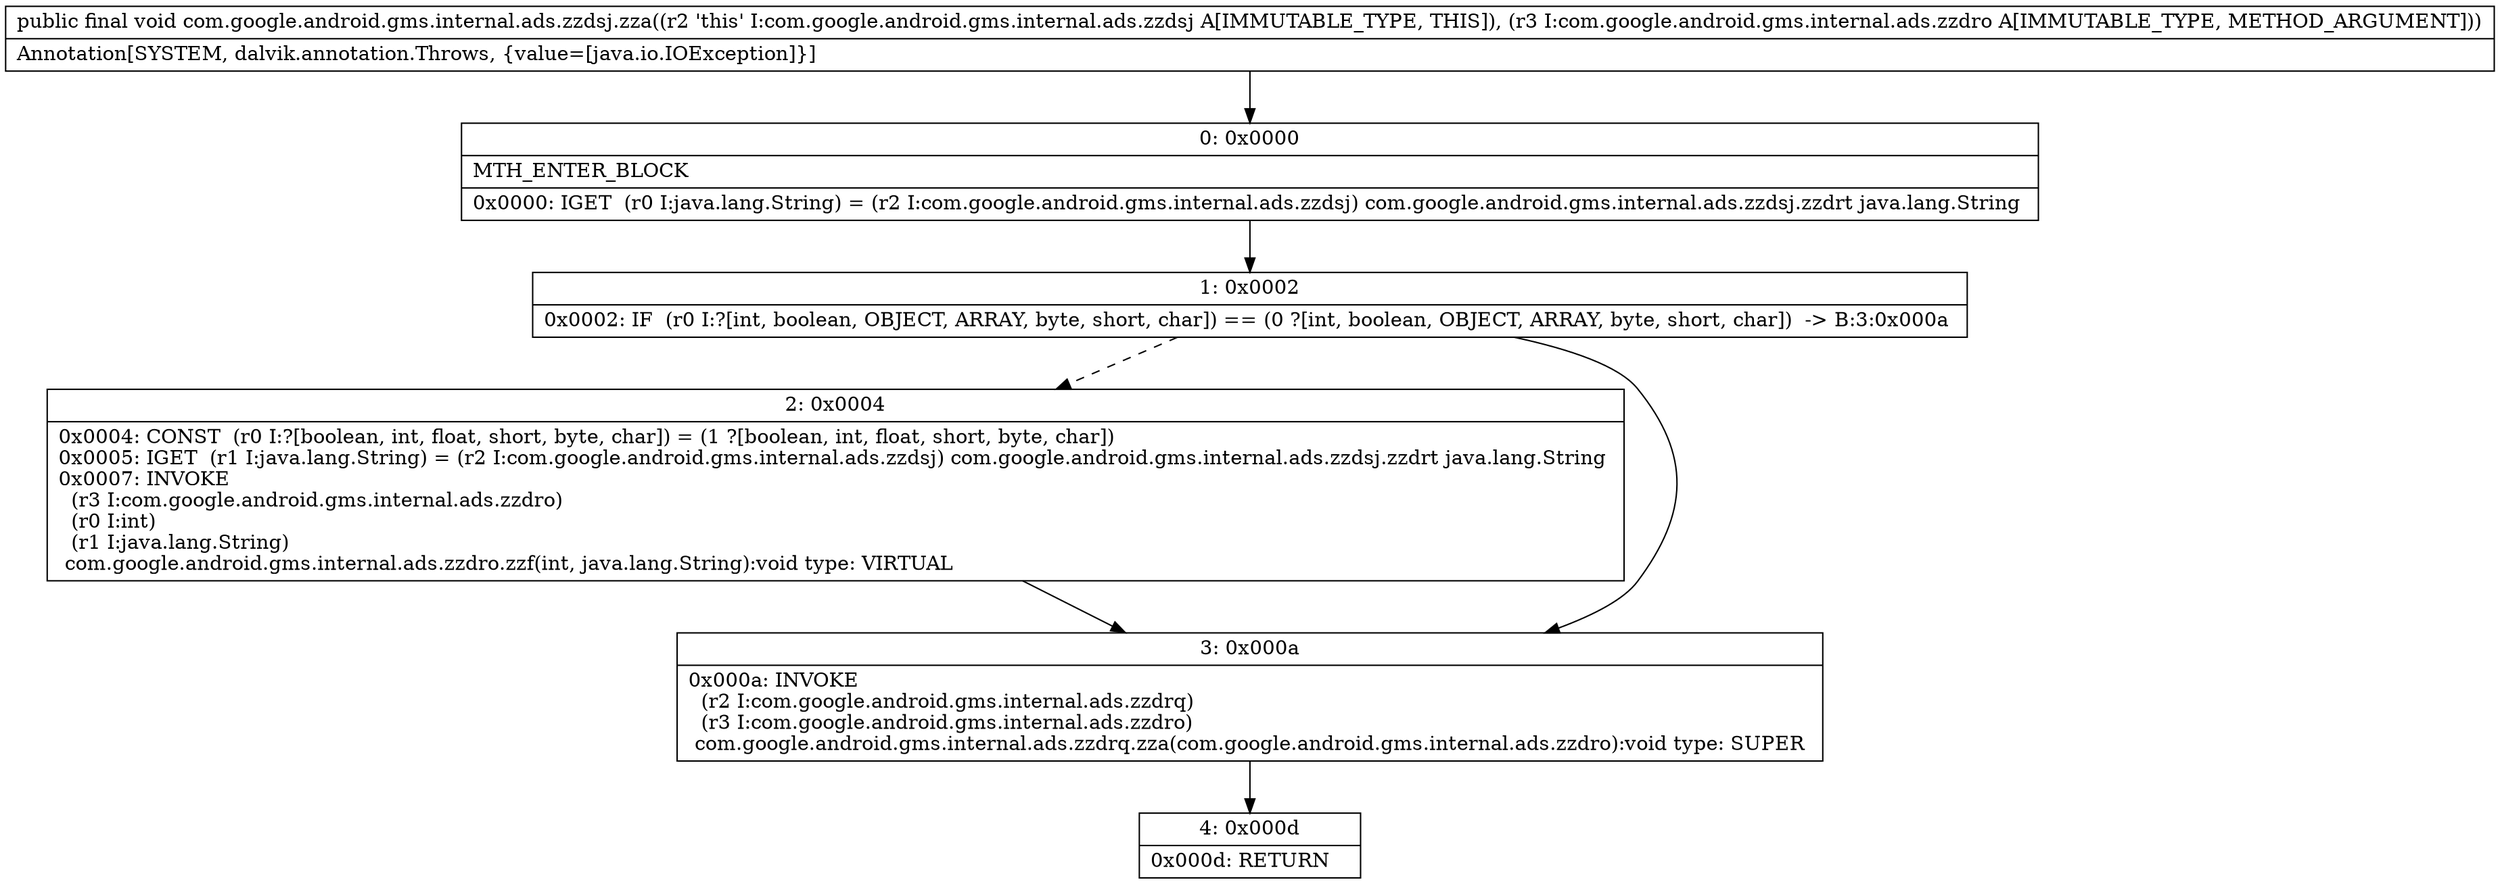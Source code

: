 digraph "CFG forcom.google.android.gms.internal.ads.zzdsj.zza(Lcom\/google\/android\/gms\/internal\/ads\/zzdro;)V" {
Node_0 [shape=record,label="{0\:\ 0x0000|MTH_ENTER_BLOCK\l|0x0000: IGET  (r0 I:java.lang.String) = (r2 I:com.google.android.gms.internal.ads.zzdsj) com.google.android.gms.internal.ads.zzdsj.zzdrt java.lang.String \l}"];
Node_1 [shape=record,label="{1\:\ 0x0002|0x0002: IF  (r0 I:?[int, boolean, OBJECT, ARRAY, byte, short, char]) == (0 ?[int, boolean, OBJECT, ARRAY, byte, short, char])  \-\> B:3:0x000a \l}"];
Node_2 [shape=record,label="{2\:\ 0x0004|0x0004: CONST  (r0 I:?[boolean, int, float, short, byte, char]) = (1 ?[boolean, int, float, short, byte, char]) \l0x0005: IGET  (r1 I:java.lang.String) = (r2 I:com.google.android.gms.internal.ads.zzdsj) com.google.android.gms.internal.ads.zzdsj.zzdrt java.lang.String \l0x0007: INVOKE  \l  (r3 I:com.google.android.gms.internal.ads.zzdro)\l  (r0 I:int)\l  (r1 I:java.lang.String)\l com.google.android.gms.internal.ads.zzdro.zzf(int, java.lang.String):void type: VIRTUAL \l}"];
Node_3 [shape=record,label="{3\:\ 0x000a|0x000a: INVOKE  \l  (r2 I:com.google.android.gms.internal.ads.zzdrq)\l  (r3 I:com.google.android.gms.internal.ads.zzdro)\l com.google.android.gms.internal.ads.zzdrq.zza(com.google.android.gms.internal.ads.zzdro):void type: SUPER \l}"];
Node_4 [shape=record,label="{4\:\ 0x000d|0x000d: RETURN   \l}"];
MethodNode[shape=record,label="{public final void com.google.android.gms.internal.ads.zzdsj.zza((r2 'this' I:com.google.android.gms.internal.ads.zzdsj A[IMMUTABLE_TYPE, THIS]), (r3 I:com.google.android.gms.internal.ads.zzdro A[IMMUTABLE_TYPE, METHOD_ARGUMENT]))  | Annotation[SYSTEM, dalvik.annotation.Throws, \{value=[java.io.IOException]\}]\l}"];
MethodNode -> Node_0;
Node_0 -> Node_1;
Node_1 -> Node_2[style=dashed];
Node_1 -> Node_3;
Node_2 -> Node_3;
Node_3 -> Node_4;
}

